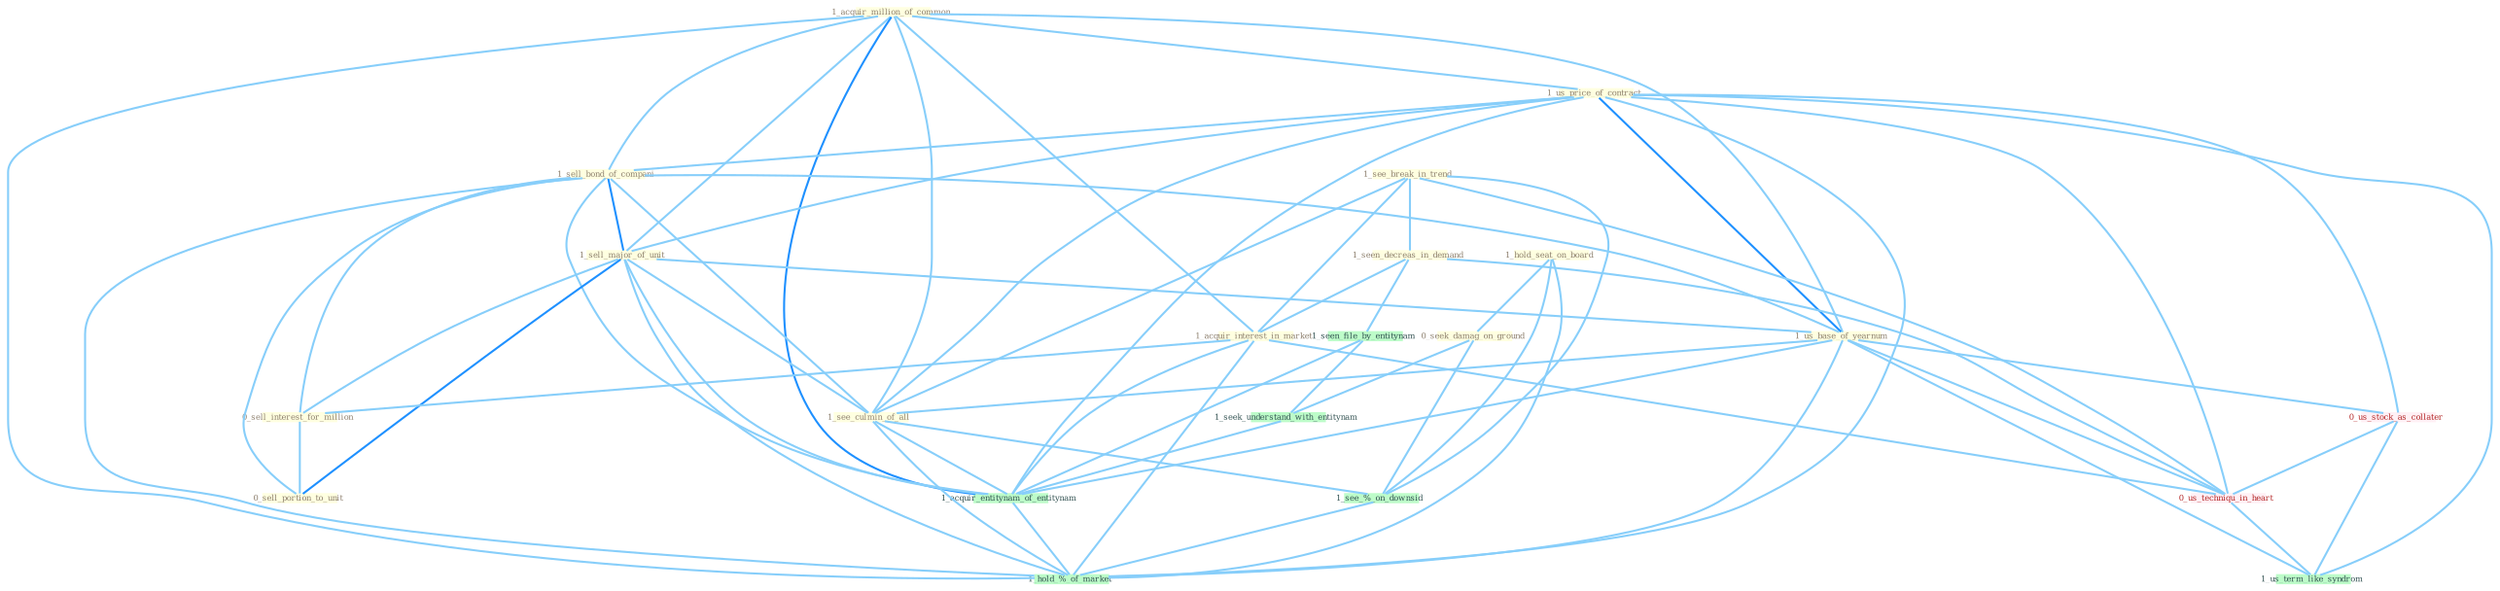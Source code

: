 Graph G{ 
    node
    [shape=polygon,style=filled,width=.5,height=.06,color="#BDFCC9",fixedsize=true,fontsize=4,
    fontcolor="#2f4f4f"];
    {node
    [color="#ffffe0", fontcolor="#8b7d6b"] "1_acquir_million_of_common " "1_us_price_of_contract " "1_sell_bond_of_compani " "1_sell_major_of_unit " "1_see_break_in_trend " "1_seen_decreas_in_demand " "1_acquir_interest_in_market " "1_us_base_of_yearnum " "0_sell_interest_for_million " "1_hold_seat_on_board " "0_sell_portion_to_unit " "1_see_culmin_of_all " "0_seek_damag_on_ground "}
{node [color="#fff0f5", fontcolor="#b22222"] "0_us_stock_as_collater " "0_us_techniqu_in_heart "}
edge [color="#B0E2FF"];

	"1_acquir_million_of_common " -- "1_us_price_of_contract " [w="1", color="#87cefa" ];
	"1_acquir_million_of_common " -- "1_sell_bond_of_compani " [w="1", color="#87cefa" ];
	"1_acquir_million_of_common " -- "1_sell_major_of_unit " [w="1", color="#87cefa" ];
	"1_acquir_million_of_common " -- "1_acquir_interest_in_market " [w="1", color="#87cefa" ];
	"1_acquir_million_of_common " -- "1_us_base_of_yearnum " [w="1", color="#87cefa" ];
	"1_acquir_million_of_common " -- "1_see_culmin_of_all " [w="1", color="#87cefa" ];
	"1_acquir_million_of_common " -- "1_acquir_entitynam_of_entitynam " [w="2", color="#1e90ff" , len=0.8];
	"1_acquir_million_of_common " -- "1_hold_%_of_market " [w="1", color="#87cefa" ];
	"1_us_price_of_contract " -- "1_sell_bond_of_compani " [w="1", color="#87cefa" ];
	"1_us_price_of_contract " -- "1_sell_major_of_unit " [w="1", color="#87cefa" ];
	"1_us_price_of_contract " -- "1_us_base_of_yearnum " [w="2", color="#1e90ff" , len=0.8];
	"1_us_price_of_contract " -- "1_see_culmin_of_all " [w="1", color="#87cefa" ];
	"1_us_price_of_contract " -- "0_us_stock_as_collater " [w="1", color="#87cefa" ];
	"1_us_price_of_contract " -- "1_acquir_entitynam_of_entitynam " [w="1", color="#87cefa" ];
	"1_us_price_of_contract " -- "0_us_techniqu_in_heart " [w="1", color="#87cefa" ];
	"1_us_price_of_contract " -- "1_us_term_like_syndrom " [w="1", color="#87cefa" ];
	"1_us_price_of_contract " -- "1_hold_%_of_market " [w="1", color="#87cefa" ];
	"1_sell_bond_of_compani " -- "1_sell_major_of_unit " [w="2", color="#1e90ff" , len=0.8];
	"1_sell_bond_of_compani " -- "1_us_base_of_yearnum " [w="1", color="#87cefa" ];
	"1_sell_bond_of_compani " -- "0_sell_interest_for_million " [w="1", color="#87cefa" ];
	"1_sell_bond_of_compani " -- "0_sell_portion_to_unit " [w="1", color="#87cefa" ];
	"1_sell_bond_of_compani " -- "1_see_culmin_of_all " [w="1", color="#87cefa" ];
	"1_sell_bond_of_compani " -- "1_acquir_entitynam_of_entitynam " [w="1", color="#87cefa" ];
	"1_sell_bond_of_compani " -- "1_hold_%_of_market " [w="1", color="#87cefa" ];
	"1_sell_major_of_unit " -- "1_us_base_of_yearnum " [w="1", color="#87cefa" ];
	"1_sell_major_of_unit " -- "0_sell_interest_for_million " [w="1", color="#87cefa" ];
	"1_sell_major_of_unit " -- "0_sell_portion_to_unit " [w="2", color="#1e90ff" , len=0.8];
	"1_sell_major_of_unit " -- "1_see_culmin_of_all " [w="1", color="#87cefa" ];
	"1_sell_major_of_unit " -- "1_acquir_entitynam_of_entitynam " [w="1", color="#87cefa" ];
	"1_sell_major_of_unit " -- "1_hold_%_of_market " [w="1", color="#87cefa" ];
	"1_see_break_in_trend " -- "1_seen_decreas_in_demand " [w="1", color="#87cefa" ];
	"1_see_break_in_trend " -- "1_acquir_interest_in_market " [w="1", color="#87cefa" ];
	"1_see_break_in_trend " -- "1_see_culmin_of_all " [w="1", color="#87cefa" ];
	"1_see_break_in_trend " -- "0_us_techniqu_in_heart " [w="1", color="#87cefa" ];
	"1_see_break_in_trend " -- "1_see_%_on_downsid " [w="1", color="#87cefa" ];
	"1_seen_decreas_in_demand " -- "1_acquir_interest_in_market " [w="1", color="#87cefa" ];
	"1_seen_decreas_in_demand " -- "1_seen_file_by_entitynam " [w="1", color="#87cefa" ];
	"1_seen_decreas_in_demand " -- "0_us_techniqu_in_heart " [w="1", color="#87cefa" ];
	"1_acquir_interest_in_market " -- "0_sell_interest_for_million " [w="1", color="#87cefa" ];
	"1_acquir_interest_in_market " -- "1_acquir_entitynam_of_entitynam " [w="1", color="#87cefa" ];
	"1_acquir_interest_in_market " -- "0_us_techniqu_in_heart " [w="1", color="#87cefa" ];
	"1_acquir_interest_in_market " -- "1_hold_%_of_market " [w="1", color="#87cefa" ];
	"1_us_base_of_yearnum " -- "1_see_culmin_of_all " [w="1", color="#87cefa" ];
	"1_us_base_of_yearnum " -- "0_us_stock_as_collater " [w="1", color="#87cefa" ];
	"1_us_base_of_yearnum " -- "1_acquir_entitynam_of_entitynam " [w="1", color="#87cefa" ];
	"1_us_base_of_yearnum " -- "0_us_techniqu_in_heart " [w="1", color="#87cefa" ];
	"1_us_base_of_yearnum " -- "1_us_term_like_syndrom " [w="1", color="#87cefa" ];
	"1_us_base_of_yearnum " -- "1_hold_%_of_market " [w="1", color="#87cefa" ];
	"0_sell_interest_for_million " -- "0_sell_portion_to_unit " [w="1", color="#87cefa" ];
	"1_hold_seat_on_board " -- "0_seek_damag_on_ground " [w="1", color="#87cefa" ];
	"1_hold_seat_on_board " -- "1_see_%_on_downsid " [w="1", color="#87cefa" ];
	"1_hold_seat_on_board " -- "1_hold_%_of_market " [w="1", color="#87cefa" ];
	"1_see_culmin_of_all " -- "1_acquir_entitynam_of_entitynam " [w="1", color="#87cefa" ];
	"1_see_culmin_of_all " -- "1_see_%_on_downsid " [w="1", color="#87cefa" ];
	"1_see_culmin_of_all " -- "1_hold_%_of_market " [w="1", color="#87cefa" ];
	"0_seek_damag_on_ground " -- "1_seek_understand_with_entitynam " [w="1", color="#87cefa" ];
	"0_seek_damag_on_ground " -- "1_see_%_on_downsid " [w="1", color="#87cefa" ];
	"1_seen_file_by_entitynam " -- "1_seek_understand_with_entitynam " [w="1", color="#87cefa" ];
	"1_seen_file_by_entitynam " -- "1_acquir_entitynam_of_entitynam " [w="1", color="#87cefa" ];
	"0_us_stock_as_collater " -- "0_us_techniqu_in_heart " [w="1", color="#87cefa" ];
	"0_us_stock_as_collater " -- "1_us_term_like_syndrom " [w="1", color="#87cefa" ];
	"1_seek_understand_with_entitynam " -- "1_acquir_entitynam_of_entitynam " [w="1", color="#87cefa" ];
	"1_acquir_entitynam_of_entitynam " -- "1_hold_%_of_market " [w="1", color="#87cefa" ];
	"0_us_techniqu_in_heart " -- "1_us_term_like_syndrom " [w="1", color="#87cefa" ];
	"1_see_%_on_downsid " -- "1_hold_%_of_market " [w="1", color="#87cefa" ];
}